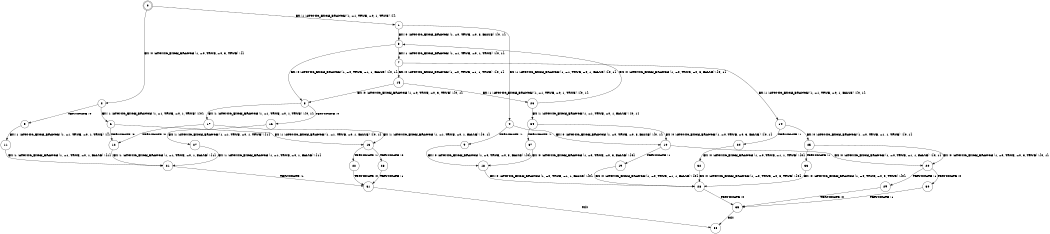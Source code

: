 digraph BCG {
size = "7, 10.5";
center = TRUE;
node [shape = circle];
0 [peripheries = 2];
0 -> 1 [label = "EX !1 !ATOMIC_EXCH_BRANCH (1, +1, TRUE, +0, 1, TRUE) !{}"];
0 -> 2 [label = "EX !0 !ATOMIC_EXCH_BRANCH (1, +0, TRUE, +0, 3, TRUE) !{}"];
1 -> 3 [label = "EX !0 !ATOMIC_EXCH_BRANCH (1, +0, TRUE, +0, 3, FALSE) !{0, 1}"];
1 -> 4 [label = "EX !1 !ATOMIC_EXCH_BRANCH (1, +1, TRUE, +0, 1, FALSE) !{0, 1}"];
2 -> 5 [label = "TERMINATE !0"];
2 -> 6 [label = "EX !1 !ATOMIC_EXCH_BRANCH (1, +1, TRUE, +0, 1, TRUE) !{0}"];
3 -> 7 [label = "EX !1 !ATOMIC_EXCH_BRANCH (1, +1, TRUE, +0, 1, TRUE) !{0, 1}"];
3 -> 8 [label = "EX !0 !ATOMIC_EXCH_BRANCH (1, +0, TRUE, +1, 1, FALSE) !{0, 1}"];
4 -> 9 [label = "TERMINATE !1"];
4 -> 10 [label = "EX !0 !ATOMIC_EXCH_BRANCH (1, +0, TRUE, +0, 3, FALSE) !{0, 1}"];
5 -> 11 [label = "EX !1 !ATOMIC_EXCH_BRANCH (1, +1, TRUE, +0, 1, TRUE) !{}"];
6 -> 12 [label = "TERMINATE !0"];
6 -> 13 [label = "EX !1 !ATOMIC_EXCH_BRANCH (1, +1, TRUE, +0, 1, FALSE) !{0, 1}"];
7 -> 14 [label = "EX !1 !ATOMIC_EXCH_BRANCH (1, +1, TRUE, +0, 1, FALSE) !{0, 1}"];
7 -> 15 [label = "EX !0 !ATOMIC_EXCH_BRANCH (1, +0, TRUE, +1, 1, TRUE) !{0, 1}"];
8 -> 16 [label = "TERMINATE !0"];
8 -> 17 [label = "EX !1 !ATOMIC_EXCH_BRANCH (1, +1, TRUE, +0, 1, TRUE) !{0, 1}"];
9 -> 18 [label = "EX !0 !ATOMIC_EXCH_BRANCH (1, +0, TRUE, +0, 3, FALSE) !{0}"];
10 -> 19 [label = "TERMINATE !1"];
10 -> 20 [label = "EX !0 !ATOMIC_EXCH_BRANCH (1, +0, TRUE, +1, 1, FALSE) !{0, 1}"];
11 -> 21 [label = "EX !1 !ATOMIC_EXCH_BRANCH (1, +1, TRUE, +0, 1, FALSE) !{1}"];
12 -> 21 [label = "EX !1 !ATOMIC_EXCH_BRANCH (1, +1, TRUE, +0, 1, FALSE) !{1}"];
13 -> 22 [label = "TERMINATE !1"];
13 -> 23 [label = "TERMINATE !0"];
14 -> 24 [label = "TERMINATE !1"];
14 -> 25 [label = "EX !0 !ATOMIC_EXCH_BRANCH (1, +0, TRUE, +1, 1, TRUE) !{0, 1}"];
15 -> 26 [label = "EX !1 !ATOMIC_EXCH_BRANCH (1, +1, TRUE, +0, 1, TRUE) !{0, 1}"];
15 -> 8 [label = "EX !0 !ATOMIC_EXCH_BRANCH (1, +0, TRUE, +0, 3, TRUE) !{0, 1}"];
16 -> 27 [label = "EX !1 !ATOMIC_EXCH_BRANCH (1, +1, TRUE, +0, 1, TRUE) !{1}"];
17 -> 12 [label = "TERMINATE !0"];
17 -> 13 [label = "EX !1 !ATOMIC_EXCH_BRANCH (1, +1, TRUE, +0, 1, FALSE) !{0, 1}"];
18 -> 28 [label = "EX !0 !ATOMIC_EXCH_BRANCH (1, +0, TRUE, +1, 1, FALSE) !{0}"];
19 -> 28 [label = "EX !0 !ATOMIC_EXCH_BRANCH (1, +0, TRUE, +1, 1, FALSE) !{0}"];
20 -> 29 [label = "TERMINATE !1"];
20 -> 30 [label = "TERMINATE !0"];
21 -> 31 [label = "TERMINATE !1"];
22 -> 31 [label = "TERMINATE !0"];
23 -> 31 [label = "TERMINATE !1"];
24 -> 32 [label = "EX !0 !ATOMIC_EXCH_BRANCH (1, +0, TRUE, +1, 1, TRUE) !{0}"];
25 -> 33 [label = "TERMINATE !1"];
25 -> 20 [label = "EX !0 !ATOMIC_EXCH_BRANCH (1, +0, TRUE, +0, 3, TRUE) !{0, 1}"];
26 -> 34 [label = "EX !1 !ATOMIC_EXCH_BRANCH (1, +1, TRUE, +0, 1, FALSE) !{0, 1}"];
26 -> 3 [label = "EX !0 !ATOMIC_EXCH_BRANCH (1, +0, TRUE, +0, 3, FALSE) !{0, 1}"];
27 -> 21 [label = "EX !1 !ATOMIC_EXCH_BRANCH (1, +1, TRUE, +0, 1, FALSE) !{1}"];
28 -> 35 [label = "TERMINATE !0"];
29 -> 35 [label = "TERMINATE !0"];
30 -> 35 [label = "TERMINATE !1"];
31 -> 36 [label = "exit"];
32 -> 28 [label = "EX !0 !ATOMIC_EXCH_BRANCH (1, +0, TRUE, +0, 3, TRUE) !{0}"];
33 -> 28 [label = "EX !0 !ATOMIC_EXCH_BRANCH (1, +0, TRUE, +0, 3, TRUE) !{0}"];
34 -> 37 [label = "TERMINATE !1"];
34 -> 10 [label = "EX !0 !ATOMIC_EXCH_BRANCH (1, +0, TRUE, +0, 3, FALSE) !{0, 1}"];
35 -> 36 [label = "exit"];
37 -> 18 [label = "EX !0 !ATOMIC_EXCH_BRANCH (1, +0, TRUE, +0, 3, FALSE) !{0}"];
}
